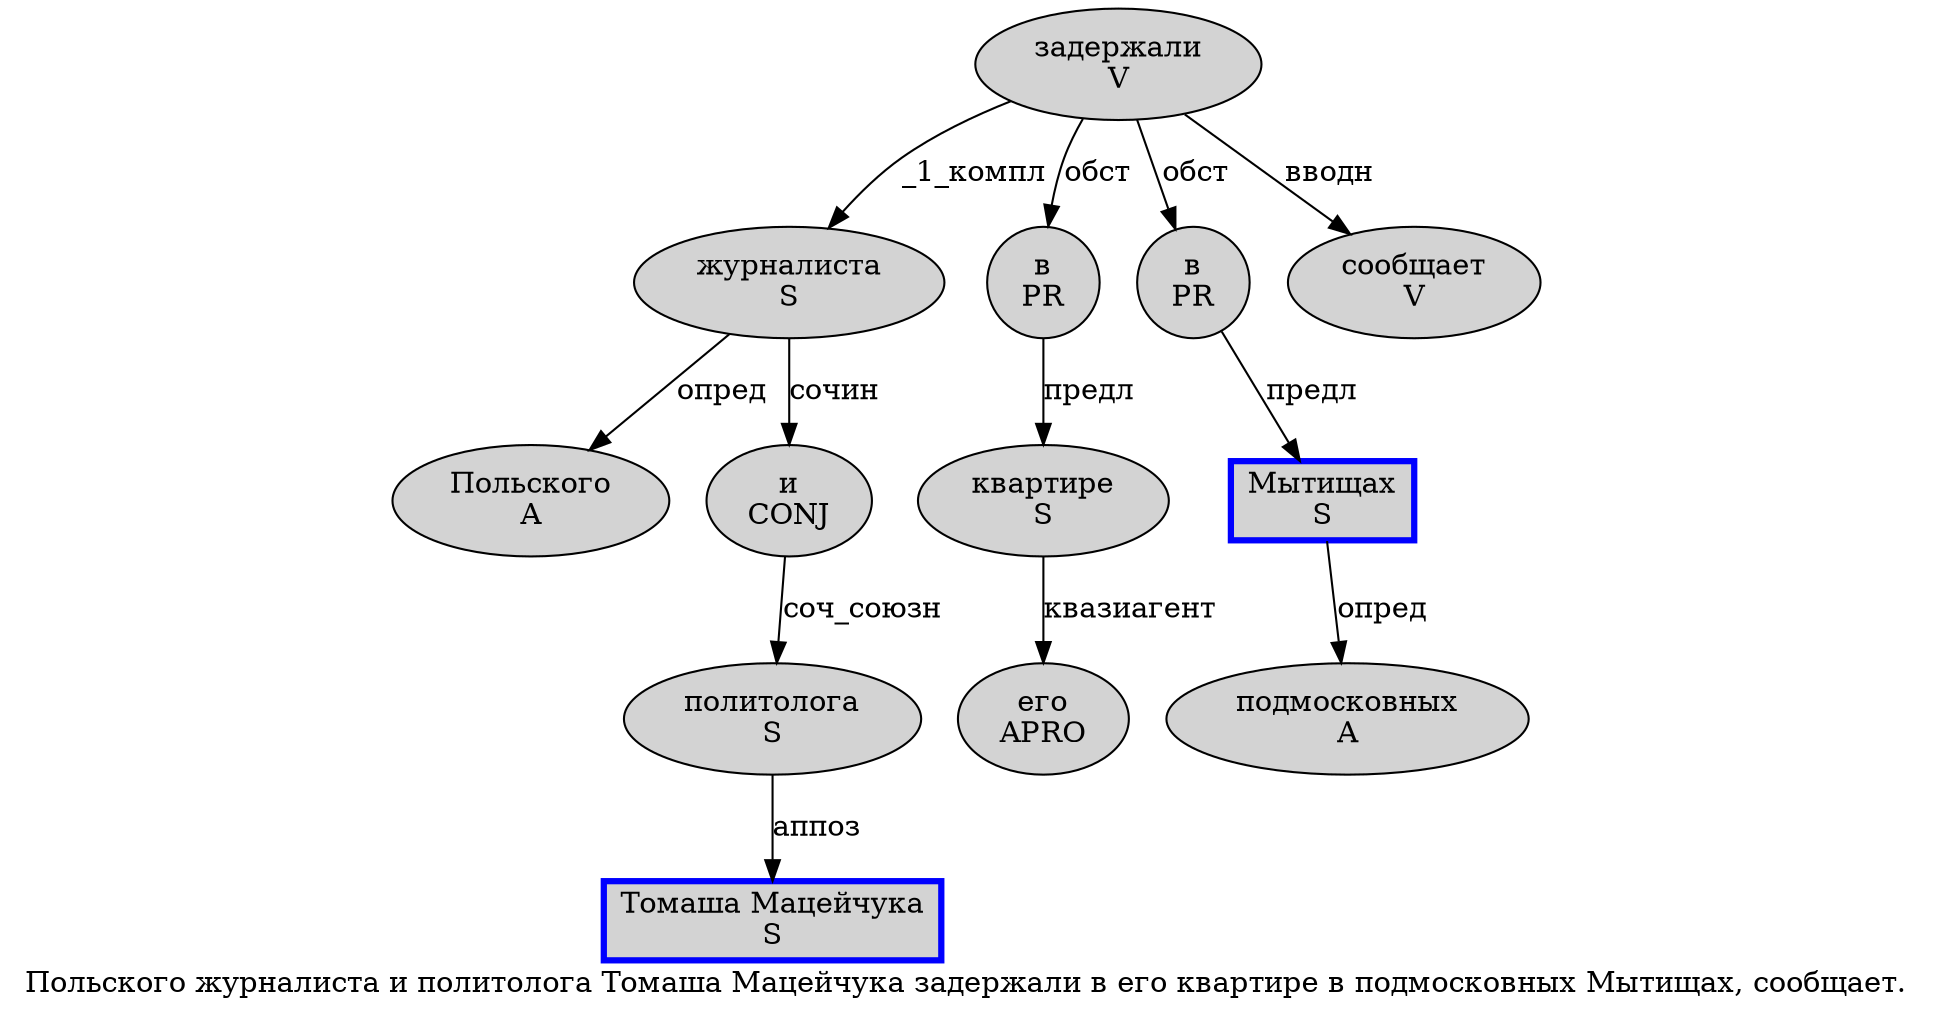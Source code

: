 digraph SENTENCE_1160 {
	graph [label="Польского журналиста и политолога Томаша Мацейчука задержали в его квартире в подмосковных Мытищах, сообщает."]
	node [style=filled]
		0 [label="Польского
A" color="" fillcolor=lightgray penwidth=1 shape=ellipse]
		1 [label="журналиста
S" color="" fillcolor=lightgray penwidth=1 shape=ellipse]
		2 [label="и
CONJ" color="" fillcolor=lightgray penwidth=1 shape=ellipse]
		3 [label="политолога
S" color="" fillcolor=lightgray penwidth=1 shape=ellipse]
		4 [label="Томаша Мацейчука
S" color=blue fillcolor=lightgray penwidth=3 shape=box]
		5 [label="задержали
V" color="" fillcolor=lightgray penwidth=1 shape=ellipse]
		6 [label="в
PR" color="" fillcolor=lightgray penwidth=1 shape=ellipse]
		7 [label="его
APRO" color="" fillcolor=lightgray penwidth=1 shape=ellipse]
		8 [label="квартире
S" color="" fillcolor=lightgray penwidth=1 shape=ellipse]
		9 [label="в
PR" color="" fillcolor=lightgray penwidth=1 shape=ellipse]
		10 [label="подмосковных
A" color="" fillcolor=lightgray penwidth=1 shape=ellipse]
		11 [label="Мытищах
S" color=blue fillcolor=lightgray penwidth=3 shape=box]
		13 [label="сообщает
V" color="" fillcolor=lightgray penwidth=1 shape=ellipse]
			8 -> 7 [label="квазиагент"]
			9 -> 11 [label="предл"]
			6 -> 8 [label="предл"]
			3 -> 4 [label="аппоз"]
			2 -> 3 [label="соч_союзн"]
			11 -> 10 [label="опред"]
			5 -> 1 [label="_1_компл"]
			5 -> 6 [label="обст"]
			5 -> 9 [label="обст"]
			5 -> 13 [label="вводн"]
			1 -> 0 [label="опред"]
			1 -> 2 [label="сочин"]
}
